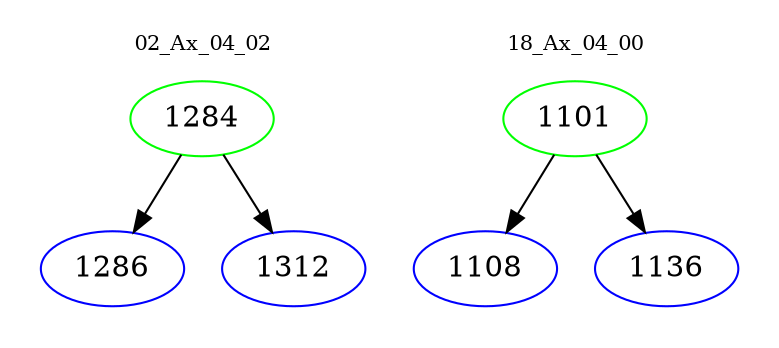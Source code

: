 digraph{
subgraph cluster_0 {
color = white
label = "02_Ax_04_02";
fontsize=10;
T0_1284 [label="1284", color="green"]
T0_1284 -> T0_1286 [color="black"]
T0_1286 [label="1286", color="blue"]
T0_1284 -> T0_1312 [color="black"]
T0_1312 [label="1312", color="blue"]
}
subgraph cluster_1 {
color = white
label = "18_Ax_04_00";
fontsize=10;
T1_1101 [label="1101", color="green"]
T1_1101 -> T1_1108 [color="black"]
T1_1108 [label="1108", color="blue"]
T1_1101 -> T1_1136 [color="black"]
T1_1136 [label="1136", color="blue"]
}
}
